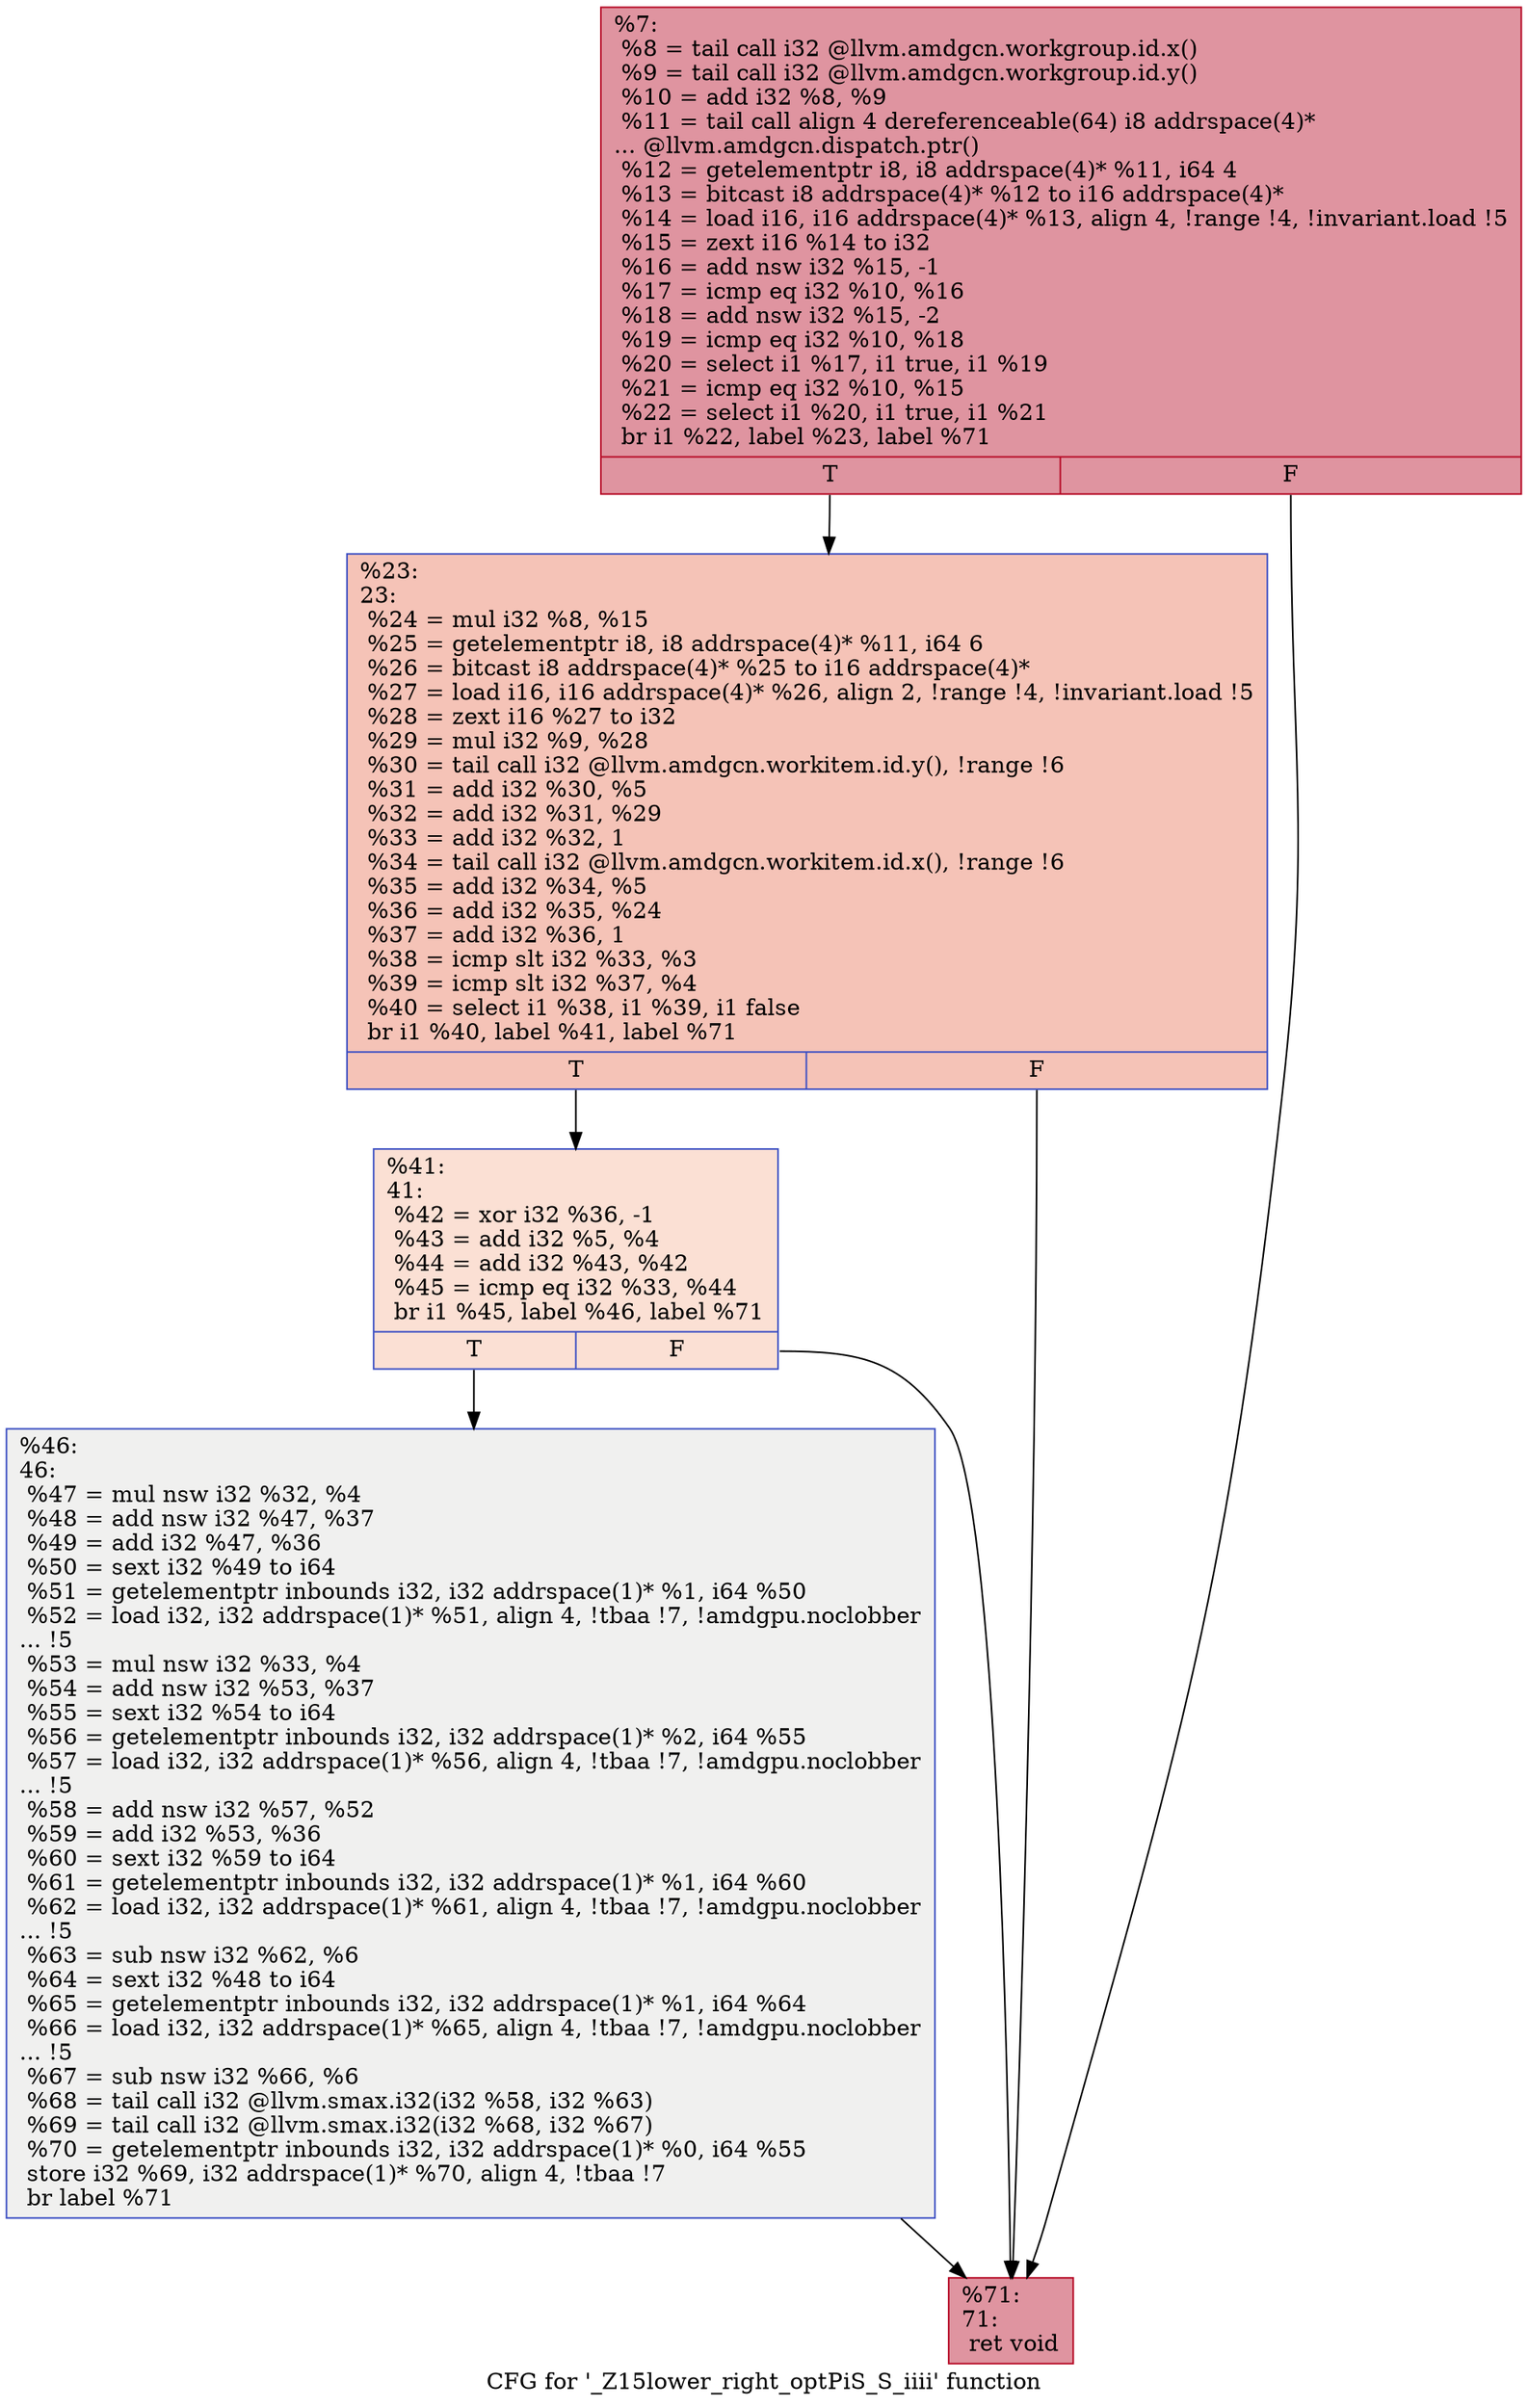 digraph "CFG for '_Z15lower_right_optPiS_S_iiii' function" {
	label="CFG for '_Z15lower_right_optPiS_S_iiii' function";

	Node0x484cae0 [shape=record,color="#b70d28ff", style=filled, fillcolor="#b70d2870",label="{%7:\l  %8 = tail call i32 @llvm.amdgcn.workgroup.id.x()\l  %9 = tail call i32 @llvm.amdgcn.workgroup.id.y()\l  %10 = add i32 %8, %9\l  %11 = tail call align 4 dereferenceable(64) i8 addrspace(4)*\l... @llvm.amdgcn.dispatch.ptr()\l  %12 = getelementptr i8, i8 addrspace(4)* %11, i64 4\l  %13 = bitcast i8 addrspace(4)* %12 to i16 addrspace(4)*\l  %14 = load i16, i16 addrspace(4)* %13, align 4, !range !4, !invariant.load !5\l  %15 = zext i16 %14 to i32\l  %16 = add nsw i32 %15, -1\l  %17 = icmp eq i32 %10, %16\l  %18 = add nsw i32 %15, -2\l  %19 = icmp eq i32 %10, %18\l  %20 = select i1 %17, i1 true, i1 %19\l  %21 = icmp eq i32 %10, %15\l  %22 = select i1 %20, i1 true, i1 %21\l  br i1 %22, label %23, label %71\l|{<s0>T|<s1>F}}"];
	Node0x484cae0:s0 -> Node0x484ec40;
	Node0x484cae0:s1 -> Node0x484ecd0;
	Node0x484ec40 [shape=record,color="#3d50c3ff", style=filled, fillcolor="#e8765c70",label="{%23:\l23:                                               \l  %24 = mul i32 %8, %15\l  %25 = getelementptr i8, i8 addrspace(4)* %11, i64 6\l  %26 = bitcast i8 addrspace(4)* %25 to i16 addrspace(4)*\l  %27 = load i16, i16 addrspace(4)* %26, align 2, !range !4, !invariant.load !5\l  %28 = zext i16 %27 to i32\l  %29 = mul i32 %9, %28\l  %30 = tail call i32 @llvm.amdgcn.workitem.id.y(), !range !6\l  %31 = add i32 %30, %5\l  %32 = add i32 %31, %29\l  %33 = add i32 %32, 1\l  %34 = tail call i32 @llvm.amdgcn.workitem.id.x(), !range !6\l  %35 = add i32 %34, %5\l  %36 = add i32 %35, %24\l  %37 = add i32 %36, 1\l  %38 = icmp slt i32 %33, %3\l  %39 = icmp slt i32 %37, %4\l  %40 = select i1 %38, i1 %39, i1 false\l  br i1 %40, label %41, label %71\l|{<s0>T|<s1>F}}"];
	Node0x484ec40:s0 -> Node0x4850f70;
	Node0x484ec40:s1 -> Node0x484ecd0;
	Node0x4850f70 [shape=record,color="#3d50c3ff", style=filled, fillcolor="#f7b99e70",label="{%41:\l41:                                               \l  %42 = xor i32 %36, -1\l  %43 = add i32 %5, %4\l  %44 = add i32 %43, %42\l  %45 = icmp eq i32 %33, %44\l  br i1 %45, label %46, label %71\l|{<s0>T|<s1>F}}"];
	Node0x4850f70:s0 -> Node0x48512f0;
	Node0x4850f70:s1 -> Node0x484ecd0;
	Node0x48512f0 [shape=record,color="#3d50c3ff", style=filled, fillcolor="#dedcdb70",label="{%46:\l46:                                               \l  %47 = mul nsw i32 %32, %4\l  %48 = add nsw i32 %47, %37\l  %49 = add i32 %47, %36\l  %50 = sext i32 %49 to i64\l  %51 = getelementptr inbounds i32, i32 addrspace(1)* %1, i64 %50\l  %52 = load i32, i32 addrspace(1)* %51, align 4, !tbaa !7, !amdgpu.noclobber\l... !5\l  %53 = mul nsw i32 %33, %4\l  %54 = add nsw i32 %53, %37\l  %55 = sext i32 %54 to i64\l  %56 = getelementptr inbounds i32, i32 addrspace(1)* %2, i64 %55\l  %57 = load i32, i32 addrspace(1)* %56, align 4, !tbaa !7, !amdgpu.noclobber\l... !5\l  %58 = add nsw i32 %57, %52\l  %59 = add i32 %53, %36\l  %60 = sext i32 %59 to i64\l  %61 = getelementptr inbounds i32, i32 addrspace(1)* %1, i64 %60\l  %62 = load i32, i32 addrspace(1)* %61, align 4, !tbaa !7, !amdgpu.noclobber\l... !5\l  %63 = sub nsw i32 %62, %6\l  %64 = sext i32 %48 to i64\l  %65 = getelementptr inbounds i32, i32 addrspace(1)* %1, i64 %64\l  %66 = load i32, i32 addrspace(1)* %65, align 4, !tbaa !7, !amdgpu.noclobber\l... !5\l  %67 = sub nsw i32 %66, %6\l  %68 = tail call i32 @llvm.smax.i32(i32 %58, i32 %63)\l  %69 = tail call i32 @llvm.smax.i32(i32 %68, i32 %67)\l  %70 = getelementptr inbounds i32, i32 addrspace(1)* %0, i64 %55\l  store i32 %69, i32 addrspace(1)* %70, align 4, !tbaa !7\l  br label %71\l}"];
	Node0x48512f0 -> Node0x484ecd0;
	Node0x484ecd0 [shape=record,color="#b70d28ff", style=filled, fillcolor="#b70d2870",label="{%71:\l71:                                               \l  ret void\l}"];
}
